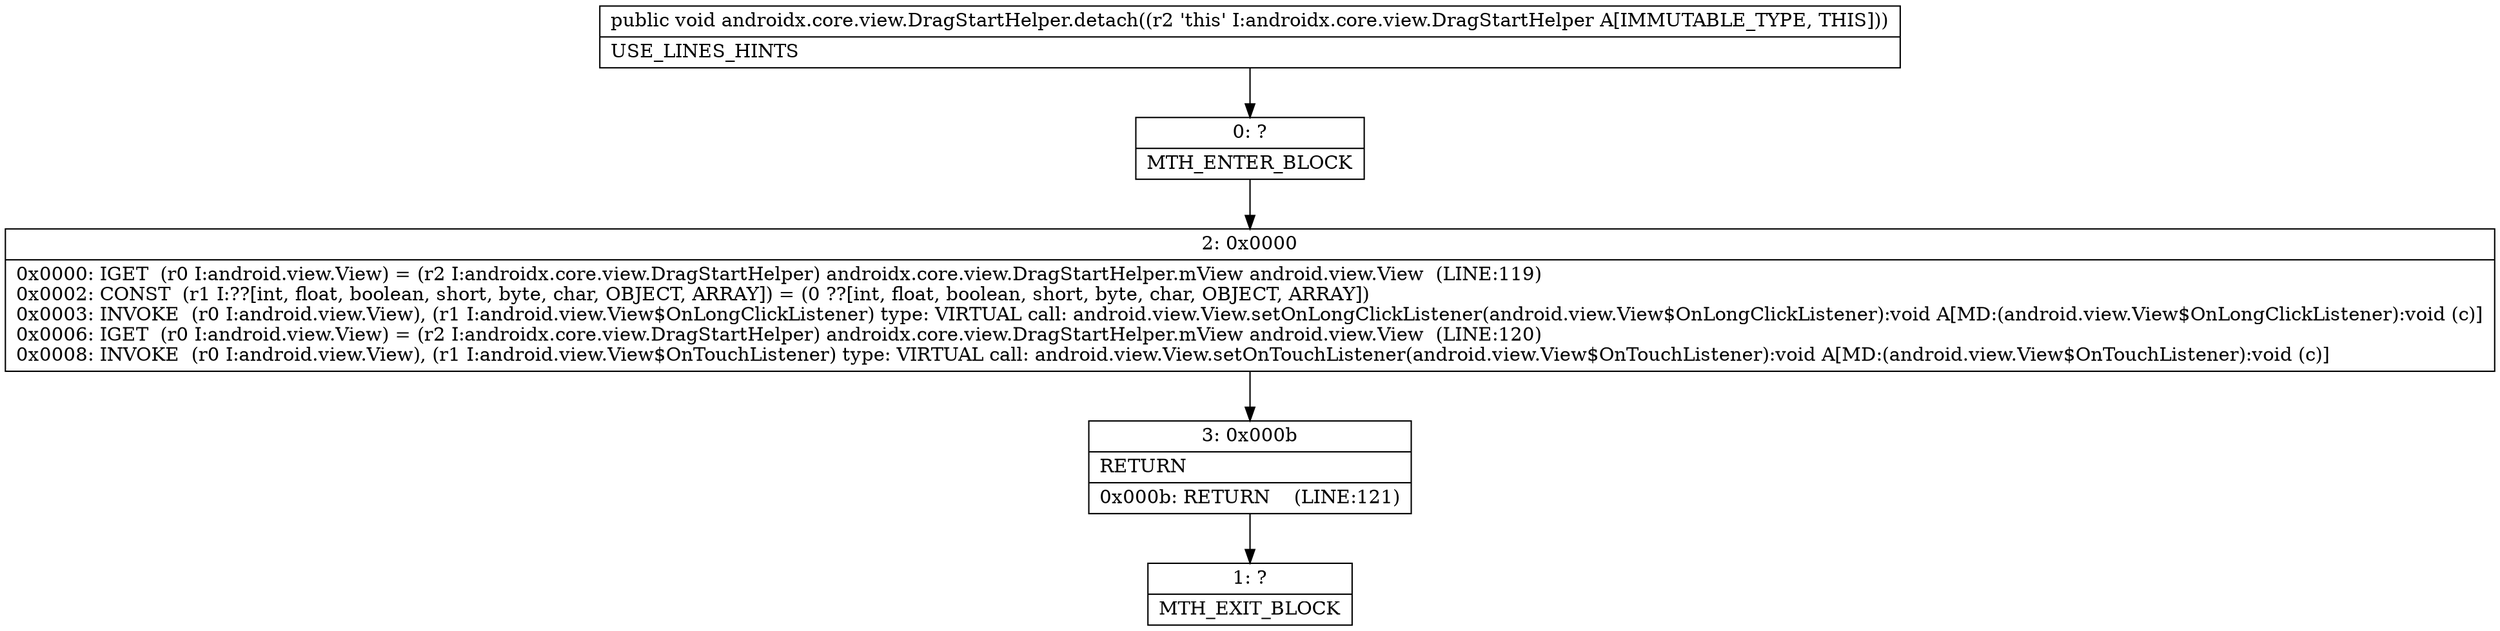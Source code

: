 digraph "CFG forandroidx.core.view.DragStartHelper.detach()V" {
Node_0 [shape=record,label="{0\:\ ?|MTH_ENTER_BLOCK\l}"];
Node_2 [shape=record,label="{2\:\ 0x0000|0x0000: IGET  (r0 I:android.view.View) = (r2 I:androidx.core.view.DragStartHelper) androidx.core.view.DragStartHelper.mView android.view.View  (LINE:119)\l0x0002: CONST  (r1 I:??[int, float, boolean, short, byte, char, OBJECT, ARRAY]) = (0 ??[int, float, boolean, short, byte, char, OBJECT, ARRAY]) \l0x0003: INVOKE  (r0 I:android.view.View), (r1 I:android.view.View$OnLongClickListener) type: VIRTUAL call: android.view.View.setOnLongClickListener(android.view.View$OnLongClickListener):void A[MD:(android.view.View$OnLongClickListener):void (c)]\l0x0006: IGET  (r0 I:android.view.View) = (r2 I:androidx.core.view.DragStartHelper) androidx.core.view.DragStartHelper.mView android.view.View  (LINE:120)\l0x0008: INVOKE  (r0 I:android.view.View), (r1 I:android.view.View$OnTouchListener) type: VIRTUAL call: android.view.View.setOnTouchListener(android.view.View$OnTouchListener):void A[MD:(android.view.View$OnTouchListener):void (c)]\l}"];
Node_3 [shape=record,label="{3\:\ 0x000b|RETURN\l|0x000b: RETURN    (LINE:121)\l}"];
Node_1 [shape=record,label="{1\:\ ?|MTH_EXIT_BLOCK\l}"];
MethodNode[shape=record,label="{public void androidx.core.view.DragStartHelper.detach((r2 'this' I:androidx.core.view.DragStartHelper A[IMMUTABLE_TYPE, THIS]))  | USE_LINES_HINTS\l}"];
MethodNode -> Node_0;Node_0 -> Node_2;
Node_2 -> Node_3;
Node_3 -> Node_1;
}

